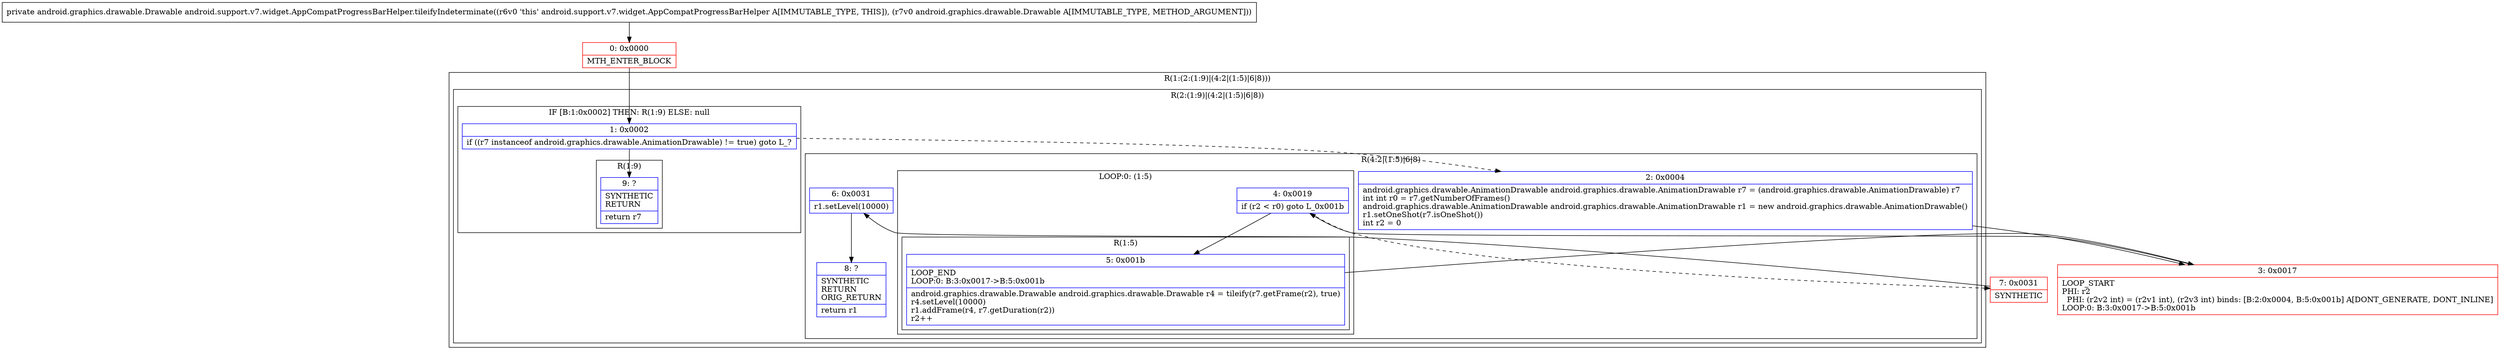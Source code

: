 digraph "CFG forandroid.support.v7.widget.AppCompatProgressBarHelper.tileifyIndeterminate(Landroid\/graphics\/drawable\/Drawable;)Landroid\/graphics\/drawable\/Drawable;" {
subgraph cluster_Region_1308977395 {
label = "R(1:(2:(1:9)|(4:2|(1:5)|6|8)))";
node [shape=record,color=blue];
subgraph cluster_Region_333869569 {
label = "R(2:(1:9)|(4:2|(1:5)|6|8))";
node [shape=record,color=blue];
subgraph cluster_IfRegion_1912265080 {
label = "IF [B:1:0x0002] THEN: R(1:9) ELSE: null";
node [shape=record,color=blue];
Node_1 [shape=record,label="{1\:\ 0x0002|if ((r7 instanceof android.graphics.drawable.AnimationDrawable) != true) goto L_?\l}"];
subgraph cluster_Region_130806074 {
label = "R(1:9)";
node [shape=record,color=blue];
Node_9 [shape=record,label="{9\:\ ?|SYNTHETIC\lRETURN\l|return r7\l}"];
}
}
subgraph cluster_Region_1296548715 {
label = "R(4:2|(1:5)|6|8)";
node [shape=record,color=blue];
Node_2 [shape=record,label="{2\:\ 0x0004|android.graphics.drawable.AnimationDrawable android.graphics.drawable.AnimationDrawable r7 = (android.graphics.drawable.AnimationDrawable) r7\lint int r0 = r7.getNumberOfFrames()\landroid.graphics.drawable.AnimationDrawable android.graphics.drawable.AnimationDrawable r1 = new android.graphics.drawable.AnimationDrawable()\lr1.setOneShot(r7.isOneShot())\lint r2 = 0\l}"];
subgraph cluster_LoopRegion_1635001595 {
label = "LOOP:0: (1:5)";
node [shape=record,color=blue];
Node_4 [shape=record,label="{4\:\ 0x0019|if (r2 \< r0) goto L_0x001b\l}"];
subgraph cluster_Region_826867922 {
label = "R(1:5)";
node [shape=record,color=blue];
Node_5 [shape=record,label="{5\:\ 0x001b|LOOP_END\lLOOP:0: B:3:0x0017\-\>B:5:0x001b\l|android.graphics.drawable.Drawable android.graphics.drawable.Drawable r4 = tileify(r7.getFrame(r2), true)\lr4.setLevel(10000)\lr1.addFrame(r4, r7.getDuration(r2))\lr2++\l}"];
}
}
Node_6 [shape=record,label="{6\:\ 0x0031|r1.setLevel(10000)\l}"];
Node_8 [shape=record,label="{8\:\ ?|SYNTHETIC\lRETURN\lORIG_RETURN\l|return r1\l}"];
}
}
}
Node_0 [shape=record,color=red,label="{0\:\ 0x0000|MTH_ENTER_BLOCK\l}"];
Node_3 [shape=record,color=red,label="{3\:\ 0x0017|LOOP_START\lPHI: r2 \l  PHI: (r2v2 int) = (r2v1 int), (r2v3 int) binds: [B:2:0x0004, B:5:0x001b] A[DONT_GENERATE, DONT_INLINE]\lLOOP:0: B:3:0x0017\-\>B:5:0x001b\l}"];
Node_7 [shape=record,color=red,label="{7\:\ 0x0031|SYNTHETIC\l}"];
MethodNode[shape=record,label="{private android.graphics.drawable.Drawable android.support.v7.widget.AppCompatProgressBarHelper.tileifyIndeterminate((r6v0 'this' android.support.v7.widget.AppCompatProgressBarHelper A[IMMUTABLE_TYPE, THIS]), (r7v0 android.graphics.drawable.Drawable A[IMMUTABLE_TYPE, METHOD_ARGUMENT])) }"];
MethodNode -> Node_0;
Node_1 -> Node_2[style=dashed];
Node_1 -> Node_9;
Node_2 -> Node_3;
Node_4 -> Node_5;
Node_4 -> Node_7[style=dashed];
Node_5 -> Node_3;
Node_6 -> Node_8;
Node_0 -> Node_1;
Node_3 -> Node_4;
Node_7 -> Node_6;
}

